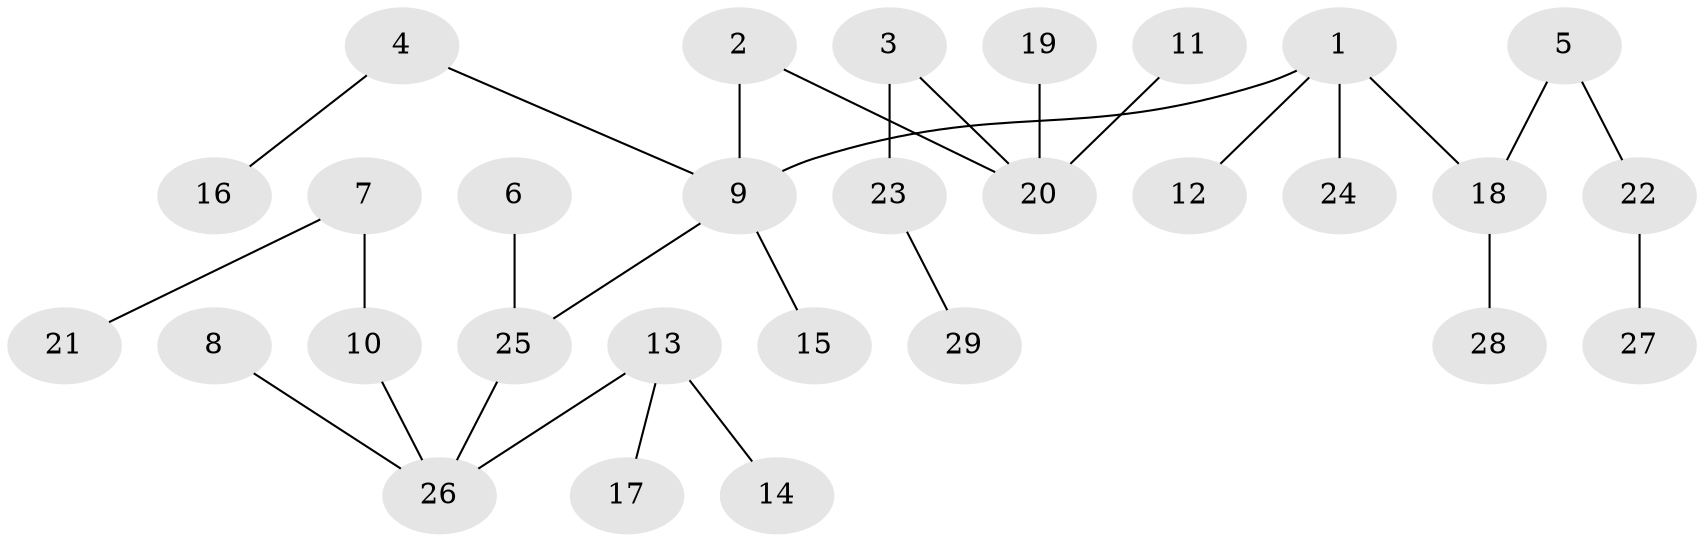// original degree distribution, {5: 0.034482758620689655, 6: 0.034482758620689655, 4: 0.06896551724137931, 2: 0.3103448275862069, 1: 0.4827586206896552, 3: 0.06896551724137931}
// Generated by graph-tools (version 1.1) at 2025/02/03/09/25 03:02:16]
// undirected, 29 vertices, 28 edges
graph export_dot {
graph [start="1"]
  node [color=gray90,style=filled];
  1;
  2;
  3;
  4;
  5;
  6;
  7;
  8;
  9;
  10;
  11;
  12;
  13;
  14;
  15;
  16;
  17;
  18;
  19;
  20;
  21;
  22;
  23;
  24;
  25;
  26;
  27;
  28;
  29;
  1 -- 9 [weight=1.0];
  1 -- 12 [weight=1.0];
  1 -- 18 [weight=1.0];
  1 -- 24 [weight=1.0];
  2 -- 9 [weight=1.0];
  2 -- 20 [weight=1.0];
  3 -- 20 [weight=1.0];
  3 -- 23 [weight=1.0];
  4 -- 9 [weight=1.0];
  4 -- 16 [weight=1.0];
  5 -- 18 [weight=1.0];
  5 -- 22 [weight=1.0];
  6 -- 25 [weight=1.0];
  7 -- 10 [weight=1.0];
  7 -- 21 [weight=1.0];
  8 -- 26 [weight=1.0];
  9 -- 15 [weight=1.0];
  9 -- 25 [weight=1.0];
  10 -- 26 [weight=1.0];
  11 -- 20 [weight=1.0];
  13 -- 14 [weight=1.0];
  13 -- 17 [weight=1.0];
  13 -- 26 [weight=1.0];
  18 -- 28 [weight=1.0];
  19 -- 20 [weight=1.0];
  22 -- 27 [weight=1.0];
  23 -- 29 [weight=1.0];
  25 -- 26 [weight=1.0];
}
